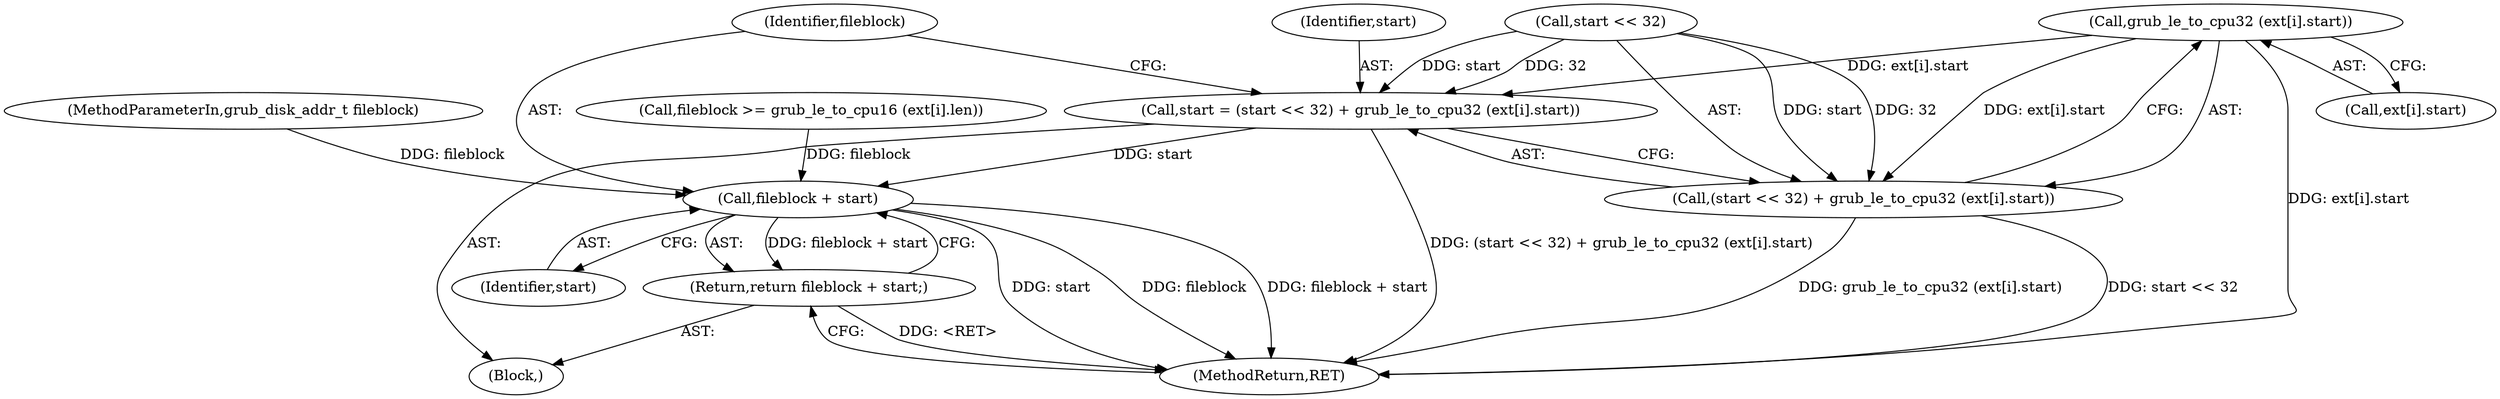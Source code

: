 digraph "0_radare2_65000a7fd9eea62359e6d6714f17b94a99a82edd_0@array" {
"1000243" [label="(Call,grub_le_to_cpu32 (ext[i].start))"];
"1000237" [label="(Call,start = (start << 32) + grub_le_to_cpu32 (ext[i].start))"];
"1000250" [label="(Call,fileblock + start)"];
"1000249" [label="(Return,return fileblock + start;)"];
"1000239" [label="(Call,(start << 32) + grub_le_to_cpu32 (ext[i].start))"];
"1000252" [label="(Identifier,start)"];
"1000239" [label="(Call,(start << 32) + grub_le_to_cpu32 (ext[i].start))"];
"1000250" [label="(Call,fileblock + start)"];
"1000243" [label="(Call,grub_le_to_cpu32 (ext[i].start))"];
"1000106" [label="(MethodParameterIn,grub_disk_addr_t fileblock)"];
"1000227" [label="(Block,)"];
"1000429" [label="(MethodReturn,RET)"];
"1000238" [label="(Identifier,start)"];
"1000251" [label="(Identifier,fileblock)"];
"1000240" [label="(Call,start << 32)"];
"1000249" [label="(Return,return fileblock + start;)"];
"1000237" [label="(Call,start = (start << 32) + grub_le_to_cpu32 (ext[i].start))"];
"1000216" [label="(Call,fileblock >= grub_le_to_cpu16 (ext[i].len))"];
"1000244" [label="(Call,ext[i].start)"];
"1000243" -> "1000239"  [label="AST: "];
"1000243" -> "1000244"  [label="CFG: "];
"1000244" -> "1000243"  [label="AST: "];
"1000239" -> "1000243"  [label="CFG: "];
"1000243" -> "1000429"  [label="DDG: ext[i].start"];
"1000243" -> "1000237"  [label="DDG: ext[i].start"];
"1000243" -> "1000239"  [label="DDG: ext[i].start"];
"1000237" -> "1000227"  [label="AST: "];
"1000237" -> "1000239"  [label="CFG: "];
"1000238" -> "1000237"  [label="AST: "];
"1000239" -> "1000237"  [label="AST: "];
"1000251" -> "1000237"  [label="CFG: "];
"1000237" -> "1000429"  [label="DDG: (start << 32) + grub_le_to_cpu32 (ext[i].start)"];
"1000240" -> "1000237"  [label="DDG: start"];
"1000240" -> "1000237"  [label="DDG: 32"];
"1000237" -> "1000250"  [label="DDG: start"];
"1000250" -> "1000249"  [label="AST: "];
"1000250" -> "1000252"  [label="CFG: "];
"1000251" -> "1000250"  [label="AST: "];
"1000252" -> "1000250"  [label="AST: "];
"1000249" -> "1000250"  [label="CFG: "];
"1000250" -> "1000429"  [label="DDG: fileblock"];
"1000250" -> "1000429"  [label="DDG: start"];
"1000250" -> "1000429"  [label="DDG: fileblock + start"];
"1000250" -> "1000249"  [label="DDG: fileblock + start"];
"1000216" -> "1000250"  [label="DDG: fileblock"];
"1000106" -> "1000250"  [label="DDG: fileblock"];
"1000249" -> "1000227"  [label="AST: "];
"1000429" -> "1000249"  [label="CFG: "];
"1000249" -> "1000429"  [label="DDG: <RET>"];
"1000240" -> "1000239"  [label="AST: "];
"1000239" -> "1000429"  [label="DDG: start << 32"];
"1000239" -> "1000429"  [label="DDG: grub_le_to_cpu32 (ext[i].start)"];
"1000240" -> "1000239"  [label="DDG: start"];
"1000240" -> "1000239"  [label="DDG: 32"];
}
